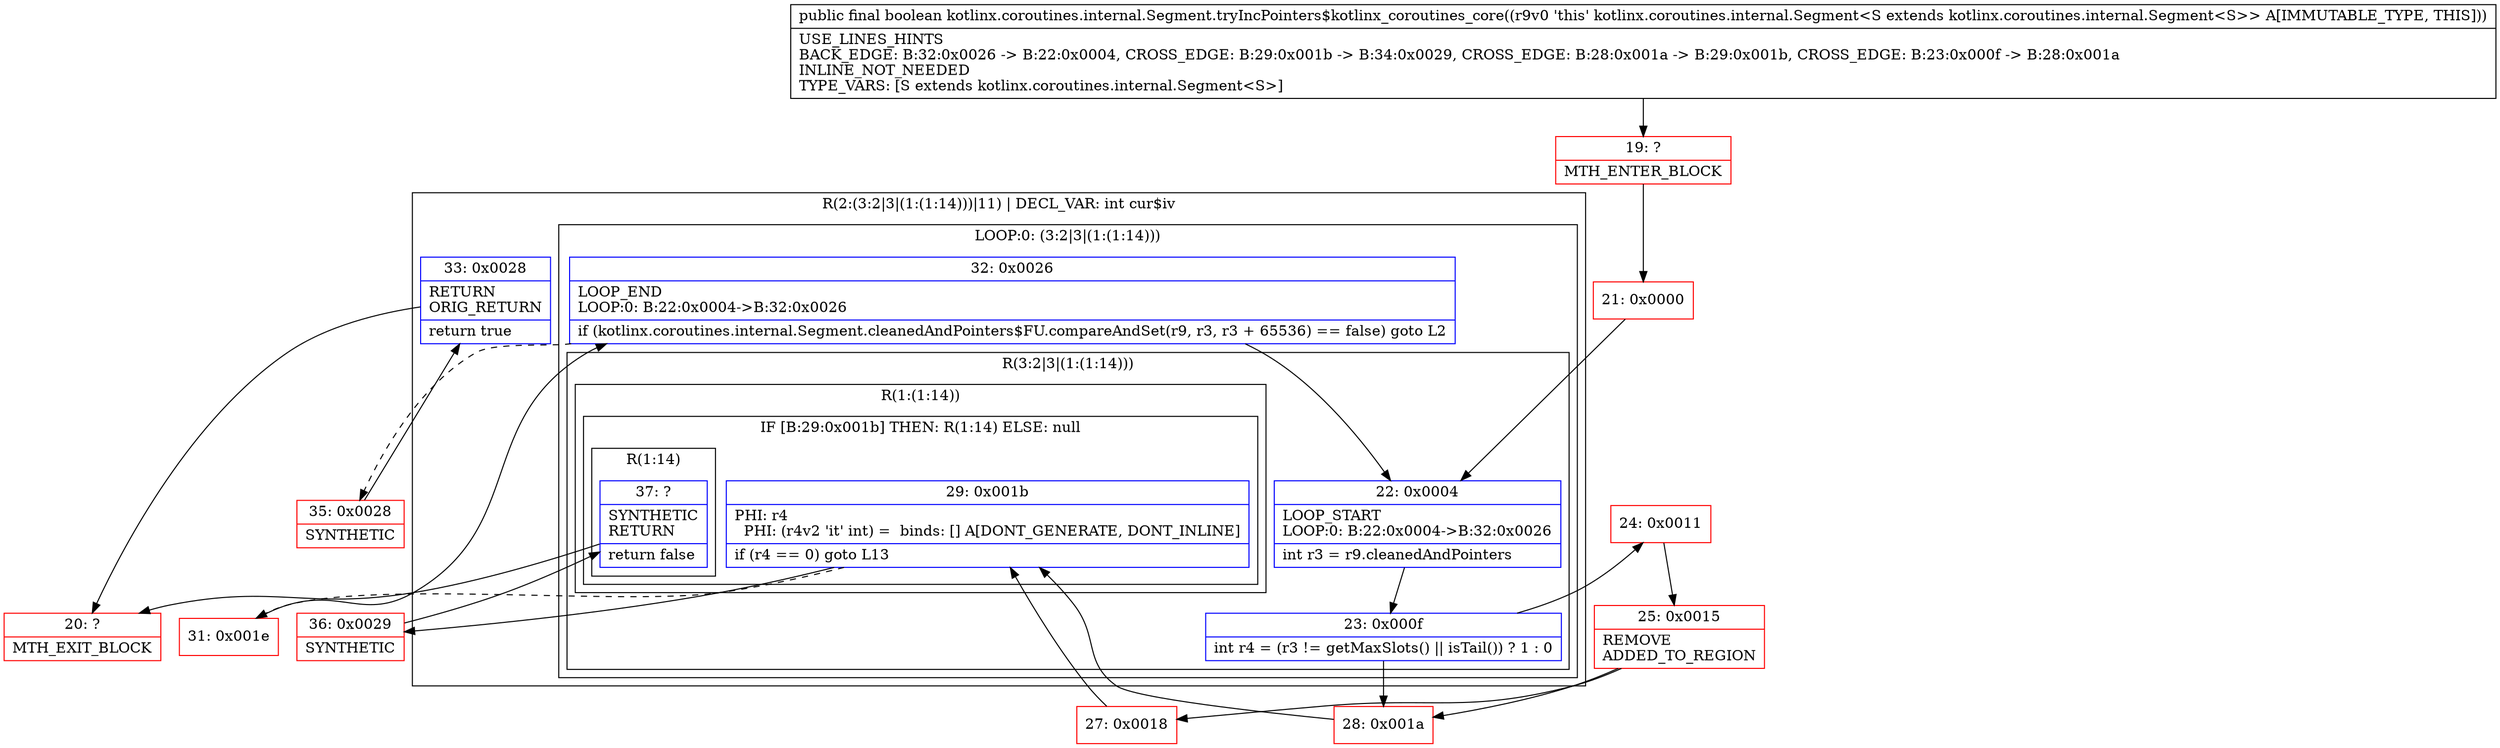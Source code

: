 digraph "CFG forkotlinx.coroutines.internal.Segment.tryIncPointers$kotlinx_coroutines_core()Z" {
subgraph cluster_Region_1290964433 {
label = "R(2:(3:2|3|(1:(1:14)))|11) | DECL_VAR: int cur$iv\l";
node [shape=record,color=blue];
subgraph cluster_LoopRegion_1921675228 {
label = "LOOP:0: (3:2|3|(1:(1:14)))";
node [shape=record,color=blue];
Node_32 [shape=record,label="{32\:\ 0x0026|LOOP_END\lLOOP:0: B:22:0x0004\-\>B:32:0x0026\l|if (kotlinx.coroutines.internal.Segment.cleanedAndPointers$FU.compareAndSet(r9, r3, r3 + 65536) == false) goto L2\l}"];
subgraph cluster_Region_1179066760 {
label = "R(3:2|3|(1:(1:14)))";
node [shape=record,color=blue];
Node_22 [shape=record,label="{22\:\ 0x0004|LOOP_START\lLOOP:0: B:22:0x0004\-\>B:32:0x0026\l|int r3 = r9.cleanedAndPointers\l}"];
Node_23 [shape=record,label="{23\:\ 0x000f|int r4 = (r3 != getMaxSlots() \|\| isTail()) ? 1 : 0\l}"];
subgraph cluster_Region_1331114603 {
label = "R(1:(1:14))";
node [shape=record,color=blue];
subgraph cluster_IfRegion_583741996 {
label = "IF [B:29:0x001b] THEN: R(1:14) ELSE: null";
node [shape=record,color=blue];
Node_29 [shape=record,label="{29\:\ 0x001b|PHI: r4 \l  PHI: (r4v2 'it' int) =  binds: [] A[DONT_GENERATE, DONT_INLINE]\l|if (r4 == 0) goto L13\l}"];
subgraph cluster_Region_941956000 {
label = "R(1:14)";
node [shape=record,color=blue];
Node_37 [shape=record,label="{37\:\ ?|SYNTHETIC\lRETURN\l|return false\l}"];
}
}
}
}
}
Node_33 [shape=record,label="{33\:\ 0x0028|RETURN\lORIG_RETURN\l|return true\l}"];
}
Node_19 [shape=record,color=red,label="{19\:\ ?|MTH_ENTER_BLOCK\l}"];
Node_21 [shape=record,color=red,label="{21\:\ 0x0000}"];
Node_24 [shape=record,color=red,label="{24\:\ 0x0011}"];
Node_25 [shape=record,color=red,label="{25\:\ 0x0015|REMOVE\lADDED_TO_REGION\l}"];
Node_27 [shape=record,color=red,label="{27\:\ 0x0018}"];
Node_31 [shape=record,color=red,label="{31\:\ 0x001e}"];
Node_35 [shape=record,color=red,label="{35\:\ 0x0028|SYNTHETIC\l}"];
Node_20 [shape=record,color=red,label="{20\:\ ?|MTH_EXIT_BLOCK\l}"];
Node_36 [shape=record,color=red,label="{36\:\ 0x0029|SYNTHETIC\l}"];
Node_28 [shape=record,color=red,label="{28\:\ 0x001a}"];
MethodNode[shape=record,label="{public final boolean kotlinx.coroutines.internal.Segment.tryIncPointers$kotlinx_coroutines_core((r9v0 'this' kotlinx.coroutines.internal.Segment\<S extends kotlinx.coroutines.internal.Segment\<S\>\> A[IMMUTABLE_TYPE, THIS]))  | USE_LINES_HINTS\lBACK_EDGE: B:32:0x0026 \-\> B:22:0x0004, CROSS_EDGE: B:29:0x001b \-\> B:34:0x0029, CROSS_EDGE: B:28:0x001a \-\> B:29:0x001b, CROSS_EDGE: B:23:0x000f \-\> B:28:0x001a\lINLINE_NOT_NEEDED\lTYPE_VARS: [S extends kotlinx.coroutines.internal.Segment\<S\>]\l}"];
MethodNode -> Node_19;Node_32 -> Node_22;
Node_32 -> Node_35[style=dashed];
Node_22 -> Node_23;
Node_23 -> Node_24;
Node_23 -> Node_28;
Node_29 -> Node_31[style=dashed];
Node_29 -> Node_36;
Node_37 -> Node_20;
Node_33 -> Node_20;
Node_19 -> Node_21;
Node_21 -> Node_22;
Node_24 -> Node_25;
Node_25 -> Node_27;
Node_25 -> Node_28;
Node_27 -> Node_29;
Node_31 -> Node_32;
Node_35 -> Node_33;
Node_36 -> Node_37;
Node_28 -> Node_29;
}

